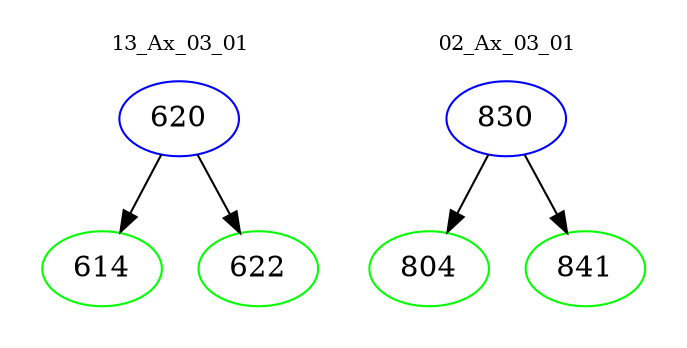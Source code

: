 digraph{
subgraph cluster_0 {
color = white
label = "13_Ax_03_01";
fontsize=10;
T0_620 [label="620", color="blue"]
T0_620 -> T0_614 [color="black"]
T0_614 [label="614", color="green"]
T0_620 -> T0_622 [color="black"]
T0_622 [label="622", color="green"]
}
subgraph cluster_1 {
color = white
label = "02_Ax_03_01";
fontsize=10;
T1_830 [label="830", color="blue"]
T1_830 -> T1_804 [color="black"]
T1_804 [label="804", color="green"]
T1_830 -> T1_841 [color="black"]
T1_841 [label="841", color="green"]
}
}
